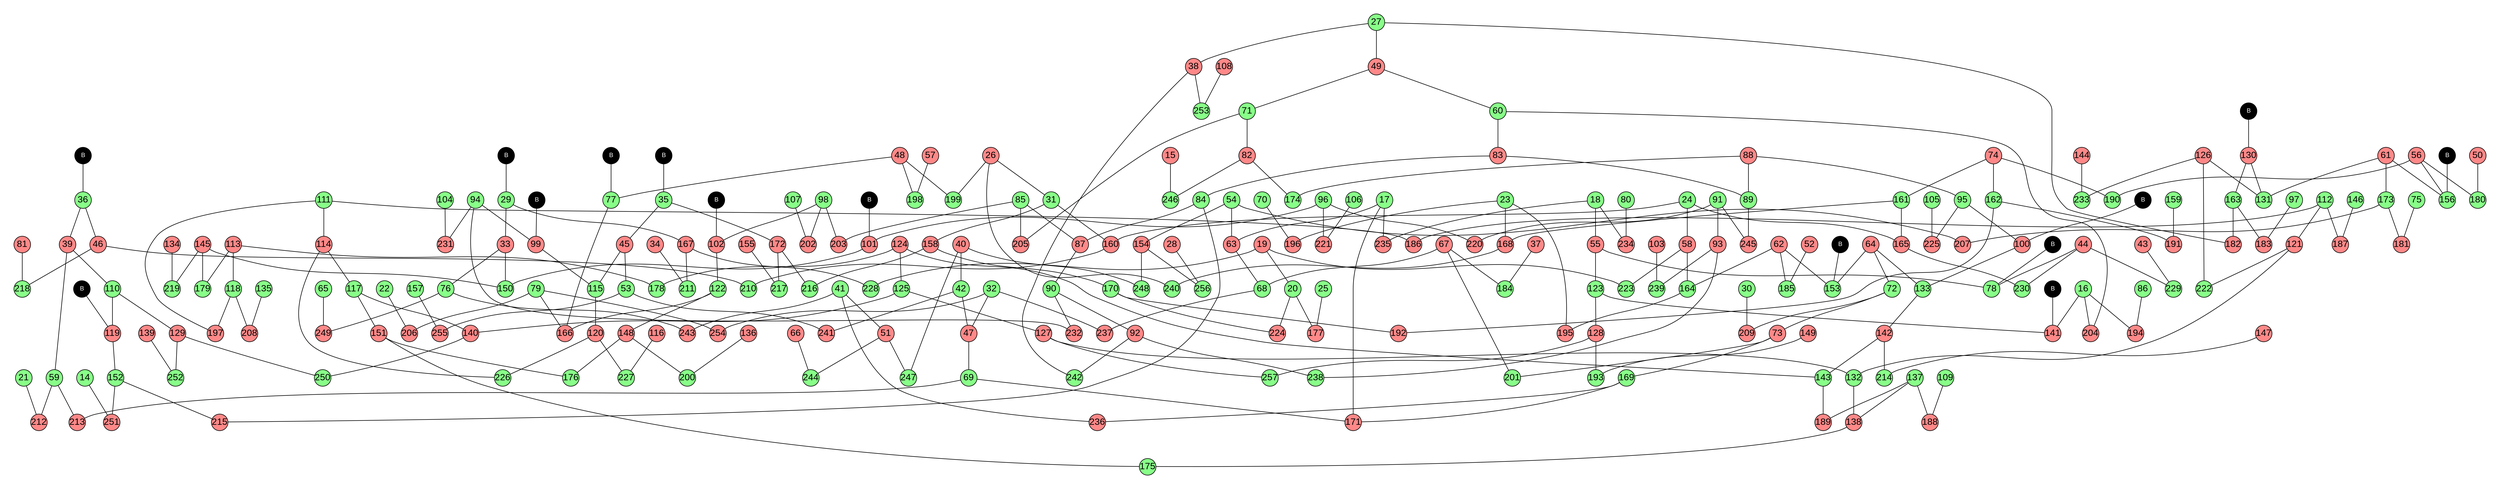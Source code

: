 graph G {
  graph [splines=true, overlap=false, pad="0.5", nodesep="0.5", ranksep="1.0"];
  node [style="filled", shape="circle", width="0.6", height="0.6", fixedsize="true", 
       fontsize="24", fontname="Arial", penwidth="1.5", labelloc="c"];
  node [fontname="Arial"];
  edge [penwidth=2.0, color="#666666"];
  0 [pos="-1500,1200!",shape="circle",fillcolor="#000000",color="#000000",style="filled,solid",width=0.6,height=0.6,fixedsize=true,fontcolor="#ffffff",labelloc="c",label=<<table border='0' cellborder='0' cellspacing='0' cellpadding='0'><tr><td align='center'><font point-size='16'>B</font></td></tr></table>>]
  151 [pos="3675,100!",shape="circle",fillcolor="#ff8888",color="#000000",style="filled,solid",width=0.6,height=0.6,fixedsize=true,fontcolor="#000000",labelloc="c"]
  25 [pos="11850,0!",shape="circle",fillcolor="#88ff88",color="#000000",style="filled,solid",width=0.6,height=0.6,fixedsize=true,fontcolor="#000000",labelloc="c"]
  176 [pos="4350,100!",shape="circle",fillcolor="#88ff88",color="#000000",style="filled,solid",width=0.6,height=0.6,fixedsize=true,fontcolor="#000000",labelloc="c"]
  50 [pos="8700,100!",shape="circle",fillcolor="#ff8888",color="#000000",style="filled,solid",width=0.6,height=0.6,fixedsize=true,fontcolor="#000000",labelloc="c"]
  201 [pos="6863,300!",shape="circle",fillcolor="#88ff88",color="#000000",style="filled,solid",width=0.6,height=0.6,fixedsize=true,fontcolor="#000000",labelloc="c"]
  75 [pos="5400,100!",shape="circle",fillcolor="#88ff88",color="#000000",style="filled,solid",width=0.6,height=0.6,fixedsize=true,fontcolor="#000000",labelloc="c"]
  226 [pos="4238,400!",shape="circle",fillcolor="#88ff88",color="#000000",style="filled,solid",width=0.6,height=0.6,fixedsize=true,fontcolor="#000000",labelloc="c"]
  100 [pos="1275,1000!",shape="circle",fillcolor="#ff8888",color="#000000",style="filled,solid",width=0.6,height=0.6,fixedsize=true,fontcolor="#000000",labelloc="c"]
  251 [pos="-1088,400!",shape="circle",fillcolor="#ff8888",color="#000000",style="filled,solid",width=0.6,height=0.6,fixedsize=true,fontcolor="#000000",labelloc="c"]
  125 [pos="3450,200!",shape="circle",fillcolor="#88ff88",color="#000000",style="filled,solid",width=0.6,height=0.6,fixedsize=true,fontcolor="#000000",labelloc="c"]
  150 [pos="4800,900!",shape="circle",fillcolor="#88ff88",color="#000000",style="filled,solid",width=0.6,height=0.6,fixedsize=true,fontcolor="#000000",labelloc="c"]
  24 [pos="10050,200!",shape="circle",fillcolor="#88ff88",color="#000000",style="filled,solid",width=0.6,height=0.6,fixedsize=true,fontcolor="#000000",labelloc="c"]
  175 [pos="3450,100!",shape="circle",fillcolor="#88ff88",color="#000000",style="filled,solid",width=0.6,height=0.6,fixedsize=true,fontcolor="#000000",labelloc="c"]
  49 [pos="-300,100!",shape="circle",fillcolor="#ff8888",color="#000000",style="filled,solid",width=0.6,height=0.6,fixedsize=true,fontcolor="#000000",labelloc="c"]
  200 [pos="5138,100!",shape="circle",fillcolor="#88ff88",color="#000000",style="filled,solid",width=0.6,height=0.6,fixedsize=true,fontcolor="#000000",labelloc="c"]
  74 [pos="9375,100!",shape="circle",fillcolor="#ff8888",color="#000000",style="filled,solid",width=0.6,height=0.6,fixedsize=true,fontcolor="#000000",labelloc="c"]
  225 [pos="1613,300!",shape="circle",fillcolor="#ff8888",color="#000000",style="filled,solid",width=0.6,height=0.6,fixedsize=true,fontcolor="#000000",labelloc="c"]
  99 [pos="1050,1100!",shape="circle",fillcolor="#ff8888",color="#000000",style="filled,solid",width=0.6,height=0.6,fixedsize=true,fontcolor="#000000",labelloc="c"]
  250 [pos="2888,400!",shape="circle",fillcolor="#88ff88",color="#000000",style="filled,solid",width=0.6,height=0.6,fixedsize=true,fontcolor="#000000",labelloc="c"]
  124 [pos="3900,200!",shape="circle",fillcolor="#ff8888",color="#000000",style="filled,solid",width=0.6,height=0.6,fixedsize=true,fontcolor="#000000",labelloc="c"]
  149 [pos="2100,200!",shape="circle",fillcolor="#ff8888",color="#000000",style="filled,solid",width=0.6,height=0.6,fixedsize=true,fontcolor="#000000",labelloc="c"]
  23 [pos="9825,300!",shape="circle",fillcolor="#88ff88",color="#000000",style="filled,solid",width=0.6,height=0.6,fixedsize=true,fontcolor="#000000",labelloc="c"]
  174 [pos="263,300!",shape="circle",fillcolor="#88ff88",color="#000000",style="filled,solid",width=0.6,height=0.6,fixedsize=true,fontcolor="#000000",labelloc="c"]
  48 [pos="11625,100!",shape="circle",fillcolor="#ff8888",color="#000000",style="filled,solid",width=0.6,height=0.6,fixedsize=true,fontcolor="#000000",labelloc="c"]
  199 [pos="10950,100!",shape="circle",fillcolor="#88ff88",color="#000000",style="filled,solid",width=0.6,height=0.6,fixedsize=true,fontcolor="#000000",labelloc="c"]
  73 [pos="7200,300!",shape="circle",fillcolor="#ff8888",color="#000000",style="filled,solid",width=0.6,height=0.6,fixedsize=true,fontcolor="#000000",labelloc="c"]
  224 [pos="10838,0!",shape="circle",fillcolor="#ff8888",color="#000000",style="filled,solid",width=0.6,height=0.6,fixedsize=true,fontcolor="#000000",labelloc="c"]
  98 [pos="1725,100!",shape="circle",fillcolor="#88ff88",color="#000000",style="filled,solid",width=0.6,height=0.6,fixedsize=true,fontcolor="#000000",labelloc="c"]
  249 [pos="8325,200!",shape="circle",fillcolor="#ff8888",color="#000000",style="filled,solid",width=0.6,height=0.6,fixedsize=true,fontcolor="#000000",labelloc="c"]
  123 [pos="2775,600!",shape="circle",fillcolor="#88ff88",color="#000000",style="filled,solid",width=0.6,height=0.6,fixedsize=true,fontcolor="#000000",labelloc="c"]
  148 [pos="5025,100!",shape="circle",fillcolor="#ff8888",color="#000000",style="filled,solid",width=0.6,height=0.6,fixedsize=true,fontcolor="#000000",labelloc="c"]
  22 [pos="8550,100!",shape="circle",fillcolor="#88ff88",color="#000000",style="filled,solid",width=0.6,height=0.6,fixedsize=true,fontcolor="#000000",labelloc="c"]
  173 [pos="5850,100!",shape="circle",fillcolor="#88ff88",color="#000000",style="filled,solid",width=0.6,height=0.6,fixedsize=true,fontcolor="#000000",labelloc="c"]
  47 [pos="6975,400!",shape="circle",fillcolor="#ff8888",color="#000000",style="filled,solid",width=0.6,height=0.6,fixedsize=true,fontcolor="#000000",labelloc="c"]
  198 [pos="11738,100!",shape="circle",fillcolor="#88ff88",color="#000000",style="filled,solid",width=0.6,height=0.6,fixedsize=true,fontcolor="#000000",labelloc="c"]
  72 [pos="7875,300!",shape="circle",fillcolor="#88ff88",color="#000000",style="filled,solid",width=0.6,height=0.6,fixedsize=true,fontcolor="#000000",labelloc="c"]
  223 [pos="10725,200!",shape="circle",fillcolor="#88ff88",color="#000000",style="filled,solid",width=0.6,height=0.6,fixedsize=true,fontcolor="#000000",labelloc="c"]
  97 [pos="-1200,100!",shape="circle",fillcolor="#88ff88",color="#000000",style="filled,solid",width=0.6,height=0.6,fixedsize=true,fontcolor="#000000",labelloc="c"]
  248 [pos="6750,0!",shape="circle",fillcolor="#88ff88",color="#000000",style="filled,solid",width=0.6,height=0.6,fixedsize=true,fontcolor="#000000",labelloc="c"]
  122 [pos="5025,800!",shape="circle",fillcolor="#88ff88",color="#000000",style="filled,solid",width=0.6,height=0.6,fixedsize=true,fontcolor="#000000",labelloc="c"]
  147 [pos="5250,300!",shape="circle",fillcolor="#ff8888",color="#000000",style="filled,solid",width=0.6,height=0.6,fixedsize=true,fontcolor="#000000",labelloc="c"]
  21 [pos="5400,400!",shape="circle",fillcolor="#88ff88",color="#000000",style="filled,solid",width=0.6,height=0.6,fixedsize=true,fontcolor="#000000",labelloc="c"]
  172 [pos="10950,400!",shape="circle",fillcolor="#ff8888",color="#000000",style="filled,solid",width=0.6,height=0.6,fixedsize=true,fontcolor="#000000",labelloc="c"]
  46 [pos="8925,400!",shape="circle",fillcolor="#ff8888",color="#000000",style="filled,solid",width=0.6,height=0.6,fixedsize=true,fontcolor="#000000",labelloc="c"]
  197 [pos="4238,0!",shape="circle",fillcolor="#ff8888",color="#000000",style="filled,solid",width=0.6,height=0.6,fixedsize=true,fontcolor="#000000",labelloc="c"]
  71 [pos="-75,100!",shape="circle",fillcolor="#88ff88",color="#000000",style="filled,solid",width=0.6,height=0.6,fixedsize=true,fontcolor="#000000",labelloc="c"]
  222 [pos="2663,100!",shape="circle",fillcolor="#88ff88",color="#000000",style="filled,solid",width=0.6,height=0.6,fixedsize=true,fontcolor="#000000",labelloc="c"]
  96 [pos="1500,200!",shape="circle",fillcolor="#88ff88",color="#000000",style="filled,solid",width=0.6,height=0.6,fixedsize=true,fontcolor="#000000",labelloc="c"]
  247 [pos="7538,0!",shape="circle",fillcolor="#88ff88",color="#000000",style="filled,solid",width=0.6,height=0.6,fixedsize=true,fontcolor="#000000",labelloc="c"]
  121 [pos="2775,100!",shape="circle",fillcolor="#ff8888",color="#000000",style="filled,solid",width=0.6,height=0.6,fixedsize=true,fontcolor="#000000",labelloc="c"]
  146 [pos="2100,0!",shape="circle",fillcolor="#88ff88",color="#000000",style="filled,solid",width=0.6,height=0.6,fixedsize=true,fontcolor="#000000",labelloc="c"]
  20 [pos="10950,0!",shape="circle",fillcolor="#88ff88",color="#000000",style="filled,solid",width=0.6,height=0.6,fixedsize=true,fontcolor="#000000",labelloc="c"]
  171 [pos="6750,200!",shape="circle",fillcolor="#ff8888",color="#000000",style="filled,solid",width=0.6,height=0.6,fixedsize=true,fontcolor="#000000",labelloc="c"]
  45 [pos="7650,1100!",shape="circle",fillcolor="#ff8888",color="#000000",style="filled,solid",width=0.6,height=0.6,fixedsize=true,fontcolor="#000000",labelloc="c"]
  196 [pos="9263,300!",shape="circle",fillcolor="#ff8888",color="#000000",style="filled,solid",width=0.6,height=0.6,fixedsize=true,fontcolor="#000000",labelloc="c"]
  70 [pos="8700,300!",shape="circle",fillcolor="#88ff88",color="#000000",style="filled,solid",width=0.6,height=0.6,fixedsize=true,fontcolor="#000000",labelloc="c"]
  221 [pos="1725,200!",shape="circle",fillcolor="#ff8888",color="#000000",style="filled,solid",width=0.6,height=0.6,fixedsize=true,fontcolor="#000000",labelloc="c"]
  95 [pos="1275,300!",shape="circle",fillcolor="#88ff88",color="#000000",style="filled,solid",width=0.6,height=0.6,fixedsize=true,fontcolor="#000000",labelloc="c"]
  246 [pos="-638,300!",shape="circle",fillcolor="#88ff88",color="#000000",style="filled,solid",width=0.6,height=0.6,fixedsize=true,fontcolor="#000000",labelloc="c"]
  120 [pos="4350,400!",shape="circle",fillcolor="#ff8888",color="#000000",style="filled,solid",width=0.6,height=0.6,fixedsize=true,fontcolor="#000000",labelloc="c"]
  145 [pos="4800,200!",shape="circle",fillcolor="#ff8888",color="#000000",style="filled,solid",width=0.6,height=0.6,fixedsize=true,fontcolor="#000000",labelloc="c"]
  19 [pos="10950,200!",shape="circle",fillcolor="#ff8888",color="#000000",style="filled,solid",width=0.6,height=0.6,fixedsize=true,fontcolor="#000000",labelloc="c"]
  170 [pos="10725,0!",shape="circle",fillcolor="#88ff88",color="#000000",style="filled,solid",width=0.6,height=0.6,fixedsize=true,fontcolor="#000000",labelloc="c"]
  44 [pos="9375,200!",shape="circle",fillcolor="#ff8888",color="#000000",style="filled,solid",width=0.6,height=0.6,fixedsize=true,fontcolor="#000000",labelloc="c"]
  195 [pos="10163,300!",shape="circle",fillcolor="#ff8888",color="#000000",style="filled,solid",width=0.6,height=0.6,fixedsize=true,fontcolor="#000000",labelloc="c"]
  69 [pos="6750,400!",shape="circle",fillcolor="#88ff88",color="#000000",style="filled,solid",width=0.6,height=0.6,fixedsize=true,fontcolor="#000000",labelloc="c"]
  220 [pos="1275,200!",shape="circle",fillcolor="#ff8888",color="#000000",style="filled,solid",width=0.6,height=0.6,fixedsize=true,fontcolor="#000000",labelloc="c"]
  94 [pos="1050,400!",shape="circle",fillcolor="#88ff88",color="#000000",style="filled,solid",width=0.6,height=0.6,fixedsize=true,fontcolor="#000000",labelloc="c"]
  245 [pos="825,200!",shape="circle",fillcolor="#ff8888",color="#000000",style="filled,solid",width=0.6,height=0.6,fixedsize=true,fontcolor="#000000",labelloc="c"]
  119 [pos="-975,1200!",shape="circle",fillcolor="#ff8888",color="#000000",style="filled,solid",width=0.6,height=0.6,fixedsize=true,fontcolor="#000000",labelloc="c"]
  144 [pos="2100,100!",shape="circle",fillcolor="#ff8888",color="#000000",style="filled,solid",width=0.6,height=0.6,fixedsize=true,fontcolor="#000000",labelloc="c"]
  18 [pos="6075,200!",shape="circle",fillcolor="#88ff88",color="#000000",style="filled,solid",width=0.6,height=0.6,fixedsize=true,fontcolor="#000000",labelloc="c"]
  169 [pos="7200,200!",shape="circle",fillcolor="#88ff88",color="#000000",style="filled,solid",width=0.6,height=0.6,fixedsize=true,fontcolor="#000000",labelloc="c"]
  43 [pos="8700,200!",shape="circle",fillcolor="#ff8888",color="#000000",style="filled,solid",width=0.6,height=0.6,fixedsize=true,fontcolor="#000000",labelloc="c"]
  194 [pos="-863,200!",shape="circle",fillcolor="#ff8888",color="#000000",style="filled,solid",width=0.6,height=0.6,fixedsize=true,fontcolor="#000000",labelloc="c"]
  68 [pos="6525,100!",shape="circle",fillcolor="#88ff88",color="#000000",style="filled,solid",width=0.6,height=0.6,fixedsize=true,fontcolor="#000000",labelloc="c"]
  219 [pos="5025,200!",shape="circle",fillcolor="#88ff88",color="#000000",style="filled,solid",width=0.6,height=0.6,fixedsize=true,fontcolor="#000000",labelloc="c"]
  93 [pos="1050,0!",shape="circle",fillcolor="#ff8888",color="#000000",style="filled,solid",width=0.6,height=0.6,fixedsize=true,fontcolor="#000000",labelloc="c"]
  244 [pos="8100,0!",shape="circle",fillcolor="#88ff88",color="#000000",style="filled,solid",width=0.6,height=0.6,fixedsize=true,fontcolor="#000000",labelloc="c"]
  118 [pos="4350,0!",shape="circle",fillcolor="#88ff88",color="#000000",style="filled,solid",width=0.6,height=0.6,fixedsize=true,fontcolor="#000000",labelloc="c"]
  143 [pos="3900,300!",shape="circle",fillcolor="#88ff88",color="#000000",style="filled,solid",width=0.6,height=0.6,fixedsize=true,fontcolor="#000000",labelloc="c"]
  17 [pos="6300,200!",shape="circle",fillcolor="#88ff88",color="#000000",style="filled,solid",width=0.6,height=0.6,fixedsize=true,fontcolor="#000000",labelloc="c"]
  168 [pos="9825,100!",shape="circle",fillcolor="#ff8888",color="#000000",style="filled,solid",width=0.6,height=0.6,fixedsize=true,fontcolor="#000000",labelloc="c"]
  42 [pos="7425,400!",shape="circle",fillcolor="#88ff88",color="#000000",style="filled,solid",width=0.6,height=0.6,fixedsize=true,fontcolor="#000000",labelloc="c"]
  193 [pos="2438,200!",shape="circle",fillcolor="#88ff88",color="#000000",style="filled,solid",width=0.6,height=0.6,fixedsize=true,fontcolor="#000000",labelloc="c"]
  67 [pos="6525,300!",shape="circle",fillcolor="#ff8888",color="#000000",style="filled,solid",width=0.6,height=0.6,fixedsize=true,fontcolor="#000000",labelloc="c"]
  218 [pos="8813,400!",shape="circle",fillcolor="#88ff88",color="#000000",style="filled,solid",width=0.6,height=0.6,fixedsize=true,fontcolor="#000000",labelloc="c"]
  92 [pos="825,0!",shape="circle",fillcolor="#ff8888",color="#000000",style="filled,solid",width=0.6,height=0.6,fixedsize=true,fontcolor="#000000",labelloc="c"]
  243 [pos="7875,200!",shape="circle",fillcolor="#ff8888",color="#000000",style="filled,solid",width=0.6,height=0.6,fixedsize=true,fontcolor="#000000",labelloc="c"]
  117 [pos="3675,400!",shape="circle",fillcolor="#88ff88",color="#000000",style="filled,solid",width=0.6,height=0.6,fixedsize=true,fontcolor="#000000",labelloc="c"]
  142 [pos="4575,300!",shape="circle",fillcolor="#ff8888",color="#000000",style="filled,solid",width=0.6,height=0.6,fixedsize=true,fontcolor="#000000",labelloc="c"]
  16 [pos="-525,200!",shape="circle",fillcolor="#88ff88",color="#000000",style="filled,solid",width=0.6,height=0.6,fixedsize=true,fontcolor="#000000",labelloc="c"]
  167 [pos="11400,200!",shape="circle",fillcolor="#ff8888",color="#000000",style="filled,solid",width=0.6,height=0.6,fixedsize=true,fontcolor="#000000",labelloc="c"]
  41 [pos="7650,200!",shape="circle",fillcolor="#88ff88",color="#000000",style="filled,solid",width=0.6,height=0.6,fixedsize=true,fontcolor="#000000",labelloc="c"]
  192 [pos="10050,0!",shape="circle",fillcolor="#ff8888",color="#000000",style="filled,solid",width=0.6,height=0.6,fixedsize=true,fontcolor="#000000",labelloc="c"]
  66 [pos="8550,0!",shape="circle",fillcolor="#ff8888",color="#000000",style="filled,solid",width=0.6,height=0.6,fixedsize=true,fontcolor="#000000",labelloc="c"]
  217 [pos="11400,400!",shape="circle",fillcolor="#88ff88",color="#000000",style="filled,solid",width=0.6,height=0.6,fixedsize=true,fontcolor="#000000",labelloc="c"]
  91 [pos="1050,200!",shape="circle",fillcolor="#88ff88",color="#000000",style="filled,solid",width=0.6,height=0.6,fixedsize=true,fontcolor="#000000",labelloc="c"]
  242 [pos="150,0!",shape="circle",fillcolor="#88ff88",color="#000000",style="filled,solid",width=0.6,height=0.6,fixedsize=true,fontcolor="#000000",labelloc="c"]
  116 [pos="5250,400!",shape="circle",fillcolor="#ff8888",color="#000000",style="filled,solid",width=0.6,height=0.6,fixedsize=true,fontcolor="#000000",labelloc="c"]
  141 [pos="-525,600!",shape="circle",fillcolor="#ff8888",color="#000000",style="filled,solid",width=0.6,height=0.6,fixedsize=true,fontcolor="#000000",labelloc="c"]
  15 [pos="-1200,300!",shape="circle",fillcolor="#ff8888",color="#000000",style="filled,solid",width=0.6,height=0.6,fixedsize=true,fontcolor="#000000",labelloc="c"]
  166 [pos="8325,800!",shape="circle",fillcolor="#ff8888",color="#000000",style="filled,solid",width=0.6,height=0.6,fixedsize=true,fontcolor="#000000",labelloc="c"]
  40 [pos="7425,0!",shape="circle",fillcolor="#ff8888",color="#000000",style="filled,solid",width=0.6,height=0.6,fixedsize=true,fontcolor="#000000",labelloc="c"]
  191 [pos="9038,0!",shape="circle",fillcolor="#ff8888",color="#000000",style="filled,solid",width=0.6,height=0.6,fixedsize=true,fontcolor="#000000",labelloc="c"]
  65 [pos="8550,200!",shape="circle",fillcolor="#88ff88",color="#000000",style="filled,solid",width=0.6,height=0.6,fixedsize=true,fontcolor="#000000",labelloc="c"]
  216 [pos="10838,400!",shape="circle",fillcolor="#88ff88",color="#000000",style="filled,solid",width=0.6,height=0.6,fixedsize=true,fontcolor="#000000",labelloc="c"]
  90 [pos="825,400!",shape="circle",fillcolor="#88ff88",color="#000000",style="filled,solid",width=0.6,height=0.6,fixedsize=true,fontcolor="#000000",labelloc="c"]
  241 [pos="7538,400!",shape="circle",fillcolor="#ff8888",color="#000000",style="filled,solid",width=0.6,height=0.6,fixedsize=true,fontcolor="#000000",labelloc="c"]
  115 [pos="4350,1100!",shape="circle",fillcolor="#88ff88",color="#000000",style="filled,solid",width=0.6,height=0.6,fixedsize=true,fontcolor="#000000",labelloc="c"]
  140 [pos="3450,400!",shape="circle",fillcolor="#ff8888",color="#000000",style="filled,solid",width=0.6,height=0.6,fixedsize=true,fontcolor="#000000",labelloc="c"]
  14 [pos="-1200,400!",shape="circle",fillcolor="#88ff88",color="#000000",style="filled,solid",width=0.6,height=0.6,fixedsize=true,fontcolor="#000000",labelloc="c"]
  165 [pos="9600,200!",shape="circle",fillcolor="#ff8888",color="#000000",style="filled,solid",width=0.6,height=0.6,fixedsize=true,fontcolor="#000000",labelloc="c"]
  39 [pos="5625,1200!",shape="circle",fillcolor="#ff8888",color="#000000",style="filled,solid",width=0.6,height=0.6,fixedsize=true,fontcolor="#000000",labelloc="c"]
  190 [pos="9263,100!",shape="circle",fillcolor="#88ff88",color="#000000",style="filled,solid",width=0.6,height=0.6,fixedsize=true,fontcolor="#000000",labelloc="c"]
  64 [pos="7875,1000!",shape="circle",fillcolor="#ff8888",color="#000000",style="filled,solid",width=0.6,height=0.6,fixedsize=true,fontcolor="#000000",labelloc="c"]
  215 [pos="-413,400!",shape="circle",fillcolor="#ff8888",color="#000000",style="filled,solid",width=0.6,height=0.6,fixedsize=true,fontcolor="#000000",labelloc="c"]
  89 [pos="600,200!",shape="circle",fillcolor="#88ff88",color="#000000",style="filled,solid",width=0.6,height=0.6,fixedsize=true,fontcolor="#000000",labelloc="c"]
  240 [pos="10050,100!",shape="circle",fillcolor="#88ff88",color="#000000",style="filled,solid",width=0.6,height=0.6,fixedsize=true,fontcolor="#000000",labelloc="c"]
  114 [pos="4125,400!",shape="circle",fillcolor="#ff8888",color="#000000",style="filled,solid",width=0.6,height=0.6,fixedsize=true,fontcolor="#000000",labelloc="c"]
  139 [pos="2100,400!",shape="circle",fillcolor="#ff8888",color="#000000",style="filled,solid",width=0.6,height=0.6,fixedsize=true,fontcolor="#000000",labelloc="c"]
  13 [pos="12000,1100!",shape="circle",fillcolor="#000000",color="#000000",style="filled,solid",width=0.6,height=0.6,fixedsize=true,fontcolor="#ffffff",labelloc="c",label=<<table border='0' cellborder='0' cellspacing='0' cellpadding='0'><tr><td align='center'><font point-size='16'>B</font></td></tr></table>>]
  164 [pos="10500,300!",shape="circle",fillcolor="#88ff88",color="#000000",style="filled,solid",width=0.6,height=0.6,fixedsize=true,fontcolor="#000000",labelloc="c"]
  38 [pos="-525,0!",shape="circle",fillcolor="#ff8888",color="#000000",style="filled,solid",width=0.6,height=0.6,fixedsize=true,fontcolor="#000000",labelloc="c"]
  189 [pos="3563,300!",shape="circle",fillcolor="#ff8888",color="#000000",style="filled,solid",width=0.6,height=0.6,fixedsize=true,fontcolor="#000000",labelloc="c"]
  63 [pos="6300,100!",shape="circle",fillcolor="#ff8888",color="#000000",style="filled,solid",width=0.6,height=0.6,fixedsize=true,fontcolor="#000000",labelloc="c"]
  214 [pos="4913,300!",shape="circle",fillcolor="#88ff88",color="#000000",style="filled,solid",width=0.6,height=0.6,fixedsize=true,fontcolor="#000000",labelloc="c"]
  88 [pos="600,300!",shape="circle",fillcolor="#ff8888",color="#000000",style="filled,solid",width=0.6,height=0.6,fixedsize=true,fontcolor="#000000",labelloc="c"]
  239 [pos="1500,0!",shape="circle",fillcolor="#88ff88",color="#000000",style="filled,solid",width=0.6,height=0.6,fixedsize=true,fontcolor="#000000",labelloc="c"]
  113 [pos="4350,200!",shape="circle",fillcolor="#ff8888",color="#000000",style="filled,solid",width=0.6,height=0.6,fixedsize=true,fontcolor="#000000",labelloc="c"]
  138 [pos="3225,100!",shape="circle",fillcolor="#ff8888",color="#000000",style="filled,solid",width=0.6,height=0.6,fixedsize=true,fontcolor="#000000",labelloc="c"]
  12 [pos="12000,1200!",shape="circle",fillcolor="#000000",color="#000000",style="filled,solid",width=0.6,height=0.6,fixedsize=true,fontcolor="#ffffff",labelloc="c",label=<<table border='0' cellborder='0' cellspacing='0' cellpadding='0'><tr><td align='center'><font point-size='16'>B</font></td></tr></table>>]
  163 [pos="-750,100!",shape="circle",fillcolor="#88ff88",color="#000000",style="filled,solid",width=0.6,height=0.6,fixedsize=true,fontcolor="#000000",labelloc="c"]
  37 [pos="5400,300!",shape="circle",fillcolor="#ff8888",color="#000000",style="filled,solid",width=0.6,height=0.6,fixedsize=true,fontcolor="#000000",labelloc="c"]
  188 [pos="2663,300!",shape="circle",fillcolor="#ff8888",color="#000000",style="filled,solid",width=0.6,height=0.6,fixedsize=true,fontcolor="#000000",labelloc="c"]
  62 [pos="11175,300!",shape="circle",fillcolor="#ff8888",color="#000000",style="filled,solid",width=0.6,height=0.6,fixedsize=true,fontcolor="#000000",labelloc="c"]
  213 [pos="6188,400!",shape="circle",fillcolor="#ff8888",color="#000000",style="filled,solid",width=0.6,height=0.6,fixedsize=true,fontcolor="#000000",labelloc="c"]
  87 [pos="375,400!",shape="circle",fillcolor="#ff8888",color="#000000",style="filled,solid",width=0.6,height=0.6,fixedsize=true,fontcolor="#000000",labelloc="c"]
  238 [pos="938,0!",shape="circle",fillcolor="#88ff88",color="#000000",style="filled,solid",width=0.6,height=0.6,fixedsize=true,fontcolor="#000000",labelloc="c"]
  112 [pos="2775,0!",shape="circle",fillcolor="#88ff88",color="#000000",style="filled,solid",width=0.6,height=0.6,fixedsize=true,fontcolor="#000000",labelloc="c"]
  137 [pos="3225,300!",shape="circle",fillcolor="#88ff88",color="#000000",style="filled,solid",width=0.6,height=0.6,fixedsize=true,fontcolor="#000000",labelloc="c"]
  11 [pos="12000,1000!",shape="circle",fillcolor="#000000",color="#000000",style="filled,solid",width=0.6,height=0.6,fixedsize=true,fontcolor="#ffffff",labelloc="c",label=<<table border='0' cellborder='0' cellspacing='0' cellpadding='0'><tr><td align='center'><font point-size='16'>B</font></td></tr></table>>]
  162 [pos="9375,0!",shape="circle",fillcolor="#88ff88",color="#000000",style="filled,solid",width=0.6,height=0.6,fixedsize=true,fontcolor="#000000",labelloc="c"]
  36 [pos="8925,1200!",shape="circle",fillcolor="#88ff88",color="#000000",style="filled,solid",width=0.6,height=0.6,fixedsize=true,fontcolor="#000000",labelloc="c"]
  187 [pos="2438,0!",shape="circle",fillcolor="#ff8888",color="#000000",style="filled,solid",width=0.6,height=0.6,fixedsize=true,fontcolor="#000000",labelloc="c"]
  61 [pos="5850,700!",shape="circle",fillcolor="#ff8888",color="#000000",style="filled,solid",width=0.6,height=0.6,fixedsize=true,fontcolor="#000000",labelloc="c"]
  212 [pos="5513,400!",shape="circle",fillcolor="#ff8888",color="#000000",style="filled,solid",width=0.6,height=0.6,fixedsize=true,fontcolor="#000000",labelloc="c"]
  86 [pos="-1200,200!",shape="circle",fillcolor="#88ff88",color="#000000",style="filled,solid",width=0.6,height=0.6,fixedsize=true,fontcolor="#000000",labelloc="c"]
  237 [pos="6750,100!",shape="circle",fillcolor="#ff8888",color="#000000",style="filled,solid",width=0.6,height=0.6,fixedsize=true,fontcolor="#000000",labelloc="c"]
  111 [pos="4125,0!",shape="circle",fillcolor="#88ff88",color="#000000",style="filled,solid",width=0.6,height=0.6,fixedsize=true,fontcolor="#000000",labelloc="c"]
  136 [pos="5250,100!",shape="circle",fillcolor="#ff8888",color="#000000",style="filled,solid",width=0.6,height=0.6,fixedsize=true,fontcolor="#000000",labelloc="c"]
  10 [pos="-1500,600!",shape="circle",fillcolor="#000000",color="#000000",style="filled,solid",width=0.6,height=0.6,fixedsize=true,fontcolor="#ffffff",labelloc="c",label=<<table border='0' cellborder='0' cellspacing='0' cellpadding='0'><tr><td align='center'><font point-size='16'>B</font></td></tr></table>>]
  161 [pos="9600,100!",shape="circle",fillcolor="#88ff88",color="#000000",style="filled,solid",width=0.6,height=0.6,fixedsize=true,fontcolor="#000000",labelloc="c"]
  35 [pos="10950,1100!",shape="circle",fillcolor="#88ff88",color="#000000",style="filled,solid",width=0.6,height=0.6,fixedsize=true,fontcolor="#000000",labelloc="c"]
  186 [pos="3450,0!",shape="circle",fillcolor="#ff8888",color="#000000",style="filled,solid",width=0.6,height=0.6,fixedsize=true,fontcolor="#000000",labelloc="c"]
  60 [pos="-300,200!",shape="circle",fillcolor="#88ff88",color="#000000",style="filled,solid",width=0.6,height=0.6,fixedsize=true,fontcolor="#000000",labelloc="c"]
  211 [pos="11625,200!",shape="circle",fillcolor="#88ff88",color="#000000",style="filled,solid",width=0.6,height=0.6,fixedsize=true,fontcolor="#000000",labelloc="c"]
  85 [pos="375,100!",shape="circle",fillcolor="#88ff88",color="#000000",style="filled,solid",width=0.6,height=0.6,fixedsize=true,fontcolor="#000000",labelloc="c"]
  236 [pos="7425,200!",shape="circle",fillcolor="#ff8888",color="#000000",style="filled,solid",width=0.6,height=0.6,fixedsize=true,fontcolor="#000000",labelloc="c"]
  110 [pos="2325,1200!",shape="circle",fillcolor="#88ff88",color="#000000",style="filled,solid",width=0.6,height=0.6,fixedsize=true,fontcolor="#000000",labelloc="c"]
  135 [pos="5250,0!",shape="circle",fillcolor="#88ff88",color="#000000",style="filled,solid",width=0.6,height=0.6,fixedsize=true,fontcolor="#000000",labelloc="c"]
  9 [pos="-1500,700!",shape="circle",fillcolor="#000000",color="#000000",style="filled,solid",width=0.6,height=0.6,fixedsize=true,fontcolor="#ffffff",labelloc="c",label=<<table border='0' cellborder='0' cellspacing='0' cellpadding='0'><tr><td align='center'><font point-size='16'>B</font></td></tr></table>>]
  160 [pos="10050,400!",shape="circle",fillcolor="#ff8888",color="#000000",style="filled,solid",width=0.6,height=0.6,fixedsize=true,fontcolor="#000000",labelloc="c"]
  34 [pos="11850,200!",shape="circle",fillcolor="#ff8888",color="#000000",style="filled,solid",width=0.6,height=0.6,fixedsize=true,fontcolor="#000000",labelloc="c"]
  185 [pos="11513,300!",shape="circle",fillcolor="#88ff88",color="#000000",style="filled,solid",width=0.6,height=0.6,fixedsize=true,fontcolor="#000000",labelloc="c"]
  59 [pos="5625,400!",shape="circle",fillcolor="#88ff88",color="#000000",style="filled,solid",width=0.6,height=0.6,fixedsize=true,fontcolor="#000000",labelloc="c"]
  210 [pos="9488,400!",shape="circle",fillcolor="#88ff88",color="#000000",style="filled,solid",width=0.6,height=0.6,fixedsize=true,fontcolor="#000000",labelloc="c"]
  84 [pos="150,400!",shape="circle",fillcolor="#88ff88",color="#000000",style="filled,solid",width=0.6,height=0.6,fixedsize=true,fontcolor="#000000",labelloc="c"]
  235 [pos="6188,200!",shape="circle",fillcolor="#ff8888",color="#000000",style="filled,solid",width=0.6,height=0.6,fixedsize=true,fontcolor="#000000",labelloc="c"]
  109 [pos="2100,300!",shape="circle",fillcolor="#88ff88",color="#000000",style="filled,solid",width=0.6,height=0.6,fixedsize=true,fontcolor="#000000",labelloc="c"]
  134 [pos="5250,200!",shape="circle",fillcolor="#ff8888",color="#000000",style="filled,solid",width=0.6,height=0.6,fixedsize=true,fontcolor="#000000",labelloc="c"]
  8 [pos="-1500,800!",shape="circle",fillcolor="#000000",color="#000000",style="filled,solid",width=0.6,height=0.6,fixedsize=true,fontcolor="#ffffff",labelloc="c",label=<<table border='0' cellborder='0' cellspacing='0' cellpadding='0'><tr><td align='center'><font point-size='16'>B</font></td></tr></table>>]
  159 [pos="8700,0!",shape="circle",fillcolor="#88ff88",color="#000000",style="filled,solid",width=0.6,height=0.6,fixedsize=true,fontcolor="#000000",labelloc="c"]
  33 [pos="8100,900!",shape="circle",fillcolor="#ff8888",color="#000000",style="filled,solid",width=0.6,height=0.6,fixedsize=true,fontcolor="#000000",labelloc="c"]
  184 [pos="5963,300!",shape="circle",fillcolor="#88ff88",color="#000000",style="filled,solid",width=0.6,height=0.6,fixedsize=true,fontcolor="#000000",labelloc="c"]
  58 [pos="10500,200!",shape="circle",fillcolor="#ff8888",color="#000000",style="filled,solid",width=0.6,height=0.6,fixedsize=true,fontcolor="#000000",labelloc="c"]
  209 [pos="8213,300!",shape="circle",fillcolor="#ff8888",color="#000000",style="filled,solid",width=0.6,height=0.6,fixedsize=true,fontcolor="#000000",labelloc="c"]
  83 [pos="150,200!",shape="circle",fillcolor="#ff8888",color="#000000",style="filled,solid",width=0.6,height=0.6,fixedsize=true,fontcolor="#000000",labelloc="c"]
  234 [pos="5738,200!",shape="circle",fillcolor="#ff8888",color="#000000",style="filled,solid",width=0.6,height=0.6,fixedsize=true,fontcolor="#000000",labelloc="c"]
  108 [pos="-1200,0!",shape="circle",fillcolor="#ff8888",color="#000000",style="filled,solid",width=0.6,height=0.6,fixedsize=true,fontcolor="#000000",labelloc="c"]
  133 [pos="4575,1000!",shape="circle",fillcolor="#88ff88",color="#000000",style="filled,solid",width=0.6,height=0.6,fixedsize=true,fontcolor="#000000",labelloc="c"]
  7 [pos="-1500,900!",shape="circle",fillcolor="#000000",color="#000000",style="filled,solid",width=0.6,height=0.6,fixedsize=true,fontcolor="#ffffff",labelloc="c",label=<<table border='0' cellborder='0' cellspacing='0' cellpadding='0'><tr><td align='center'><font point-size='16'>B</font></td></tr></table>>]
  158 [pos="10725,400!",shape="circle",fillcolor="#ff8888",color="#000000",style="filled,solid",width=0.6,height=0.6,fixedsize=true,fontcolor="#000000",labelloc="c"]
  32 [pos="6975,100!",shape="circle",fillcolor="#88ff88",color="#000000",style="filled,solid",width=0.6,height=0.6,fixedsize=true,fontcolor="#000000",labelloc="c"]
  183 [pos="-975,100!",shape="circle",fillcolor="#ff8888",color="#000000",style="filled,solid",width=0.6,height=0.6,fixedsize=true,fontcolor="#000000",labelloc="c"]
  57 [pos="11850,100!",shape="circle",fillcolor="#ff8888",color="#000000",style="filled,solid",width=0.6,height=0.6,fixedsize=true,fontcolor="#000000",labelloc="c"]
  208 [pos="4800,0!",shape="circle",fillcolor="#ff8888",color="#000000",style="filled,solid",width=0.6,height=0.6,fixedsize=true,fontcolor="#000000",labelloc="c"]
  82 [pos="-75,300!",shape="circle",fillcolor="#ff8888",color="#000000",style="filled,solid",width=0.6,height=0.6,fixedsize=true,fontcolor="#000000",labelloc="c"]
  233 [pos="2325,100!",shape="circle",fillcolor="#88ff88",color="#000000",style="filled,solid",width=0.6,height=0.6,fixedsize=true,fontcolor="#000000",labelloc="c"]
  107 [pos="1950,100!",shape="circle",fillcolor="#88ff88",color="#000000",style="filled,solid",width=0.6,height=0.6,fixedsize=true,fontcolor="#000000",labelloc="c"]
  132 [pos="3000,100!",shape="circle",fillcolor="#88ff88",color="#000000",style="filled,solid",width=0.6,height=0.6,fixedsize=true,fontcolor="#000000",labelloc="c"]
  6 [pos="-1500,1000!",shape="circle",fillcolor="#000000",color="#000000",style="filled,solid",width=0.6,height=0.6,fixedsize=true,fontcolor="#ffffff",labelloc="c",label=<<table border='0' cellborder='0' cellspacing='0' cellpadding='0'><tr><td align='center'><font point-size='16'>B</font></td></tr></table>>]
  157 [pos="8550,400!",shape="circle",fillcolor="#88ff88",color="#000000",style="filled,solid",width=0.6,height=0.6,fixedsize=true,fontcolor="#000000",labelloc="c"]
  31 [pos="10275,400!",shape="circle",fillcolor="#88ff88",color="#000000",style="filled,solid",width=0.6,height=0.6,fixedsize=true,fontcolor="#000000",labelloc="c"]
  182 [pos="-638,100!",shape="circle",fillcolor="#ff8888",color="#000000",style="filled,solid",width=0.6,height=0.6,fixedsize=true,fontcolor="#000000",labelloc="c"]
  56 [pos="9150,100!",shape="circle",fillcolor="#ff8888",color="#000000",style="filled,solid",width=0.6,height=0.6,fixedsize=true,fontcolor="#000000",labelloc="c"]
  207 [pos="5963,100!",shape="circle",fillcolor="#ff8888",color="#000000",style="filled,solid",width=0.6,height=0.6,fixedsize=true,fontcolor="#000000",labelloc="c"]
  81 [pos="8700,400!",shape="circle",fillcolor="#ff8888",color="#000000",style="filled,solid",width=0.6,height=0.6,fixedsize=true,fontcolor="#000000",labelloc="c"]
  232 [pos="938,400!",shape="circle",fillcolor="#ff8888",color="#000000",style="filled,solid",width=0.6,height=0.6,fixedsize=true,fontcolor="#000000",labelloc="c"]
  106 [pos="1950,200!",shape="circle",fillcolor="#88ff88",color="#000000",style="filled,solid",width=0.6,height=0.6,fixedsize=true,fontcolor="#000000",labelloc="c"]
  257 [pos="2888,200!",shape="circle",fillcolor="#88ff88",color="#000000",style="filled,solid",width=0.6,height=0.6,fixedsize=true,fontcolor="#000000",labelloc="c"]
  131 [pos="2550,700!",shape="circle",fillcolor="#88ff88",color="#000000",style="filled,solid",width=0.6,height=0.6,fixedsize=true,fontcolor="#000000",labelloc="c"]
  5 [pos="12000,900!",shape="circle",fillcolor="#000000",color="#000000",style="filled,solid",width=0.6,height=0.6,fixedsize=true,fontcolor="#ffffff",labelloc="c",label=<<table border='0' cellborder='0' cellspacing='0' cellpadding='0'><tr><td align='center'><font point-size='16'>B</font></td></tr></table>>]
  156 [pos="9150,700!",shape="circle",fillcolor="#88ff88",color="#000000",style="filled,solid",width=0.6,height=0.6,fixedsize=true,fontcolor="#000000",labelloc="c"]
  30 [pos="8550,300!",shape="circle",fillcolor="#88ff88",color="#000000",style="filled,solid",width=0.6,height=0.6,fixedsize=true,fontcolor="#000000",labelloc="c"]
  181 [pos="5625,100!",shape="circle",fillcolor="#ff8888",color="#000000",style="filled,solid",width=0.6,height=0.6,fixedsize=true,fontcolor="#000000",labelloc="c"]
  55 [pos="6075,600!",shape="circle",fillcolor="#ff8888",color="#000000",style="filled,solid",width=0.6,height=0.6,fixedsize=true,fontcolor="#000000",labelloc="c"]
  206 [pos="8438,100!",shape="circle",fillcolor="#ff8888",color="#000000",style="filled,solid",width=0.6,height=0.6,fixedsize=true,fontcolor="#000000",labelloc="c"]
  80 [pos="5400,200!",shape="circle",fillcolor="#88ff88",color="#000000",style="filled,solid",width=0.6,height=0.6,fixedsize=true,fontcolor="#000000",labelloc="c"]
  231 [pos="1500,400!",shape="circle",fillcolor="#ff8888",color="#000000",style="filled,solid",width=0.6,height=0.6,fixedsize=true,fontcolor="#000000",labelloc="c"]
  105 [pos="1950,300!",shape="circle",fillcolor="#88ff88",color="#000000",style="filled,solid",width=0.6,height=0.6,fixedsize=true,fontcolor="#000000",labelloc="c"]
  256 [pos="5738,0!",shape="circle",fillcolor="#88ff88",color="#000000",style="filled,solid",width=0.6,height=0.6,fixedsize=true,fontcolor="#000000",labelloc="c"]
  130 [pos="-750,700!",shape="circle",fillcolor="#ff8888",color="#000000",style="filled,solid",width=0.6,height=0.6,fixedsize=true,fontcolor="#000000",labelloc="c"]
  4 [pos="12000,600!",shape="circle",fillcolor="#000000",color="#000000",style="filled,solid",width=0.6,height=0.6,fixedsize=true,fontcolor="#ffffff",labelloc="c",label=<<table border='0' cellborder='0' cellspacing='0' cellpadding='0'><tr><td align='center'><font point-size='16'>B</font></td></tr></table>>]
  155 [pos="11850,400!",shape="circle",fillcolor="#ff8888",color="#000000",style="filled,solid",width=0.6,height=0.6,fixedsize=true,fontcolor="#000000",labelloc="c"]
  29 [pos="11400,900!",shape="circle",fillcolor="#88ff88",color="#000000",style="filled,solid",width=0.6,height=0.6,fixedsize=true,fontcolor="#000000",labelloc="c"]
  180 [pos="8925,100!",shape="circle",fillcolor="#88ff88",color="#000000",style="filled,solid",width=0.6,height=0.6,fixedsize=true,fontcolor="#000000",labelloc="c"]
  54 [pos="6075,100!",shape="circle",fillcolor="#88ff88",color="#000000",style="filled,solid",width=0.6,height=0.6,fixedsize=true,fontcolor="#000000",labelloc="c"]
  205 [pos="150,100!",shape="circle",fillcolor="#ff8888",color="#000000",style="filled,solid",width=0.6,height=0.6,fixedsize=true,fontcolor="#000000",labelloc="c"]
  79 [pos="8325,100!",shape="circle",fillcolor="#88ff88",color="#000000",style="filled,solid",width=0.6,height=0.6,fixedsize=true,fontcolor="#000000",labelloc="c"]
  230 [pos="9488,200!",shape="circle",fillcolor="#88ff88",color="#000000",style="filled,solid",width=0.6,height=0.6,fixedsize=true,fontcolor="#000000",labelloc="c"]
  104 [pos="1950,400!",shape="circle",fillcolor="#88ff88",color="#000000",style="filled,solid",width=0.6,height=0.6,fixedsize=true,fontcolor="#000000",labelloc="c"]
  255 [pos="8100,400!",shape="circle",fillcolor="#ff8888",color="#000000",style="filled,solid",width=0.6,height=0.6,fixedsize=true,fontcolor="#000000",labelloc="c"]
  129 [pos="2325,400!",shape="circle",fillcolor="#ff8888",color="#000000",style="filled,solid",width=0.6,height=0.6,fixedsize=true,fontcolor="#000000",labelloc="c"]
  3 [pos="12000,700!",shape="circle",fillcolor="#000000",color="#000000",style="filled,solid",width=0.6,height=0.6,fixedsize=true,fontcolor="#ffffff",labelloc="c",label=<<table border='0' cellborder='0' cellspacing='0' cellpadding='0'><tr><td align='center'><font point-size='16'>B</font></td></tr></table>>]
  154 [pos="6075,0!",shape="circle",fillcolor="#ff8888",color="#000000",style="filled,solid",width=0.6,height=0.6,fixedsize=true,fontcolor="#000000",labelloc="c"]
  28 [pos="5400,0!",shape="circle",fillcolor="#ff8888",color="#000000",style="filled,solid",width=0.6,height=0.6,fixedsize=true,fontcolor="#000000",labelloc="c"]
  179 [pos="4575,200!",shape="circle",fillcolor="#88ff88",color="#000000",style="filled,solid",width=0.6,height=0.6,fixedsize=true,fontcolor="#000000",labelloc="c"]
  53 [pos="7650,400!",shape="circle",fillcolor="#88ff88",color="#000000",style="filled,solid",width=0.6,height=0.6,fixedsize=true,fontcolor="#000000",labelloc="c"]
  204 [pos="-413,200!",shape="circle",fillcolor="#ff8888",color="#000000",style="filled,solid",width=0.6,height=0.6,fixedsize=true,fontcolor="#000000",labelloc="c"]
  78 [pos="9375,600!",shape="circle",fillcolor="#88ff88",color="#000000",style="filled,solid",width=0.6,height=0.6,fixedsize=true,fontcolor="#000000",labelloc="c"]
  229 [pos="9038,200!",shape="circle",fillcolor="#88ff88",color="#000000",style="filled,solid",width=0.6,height=0.6,fixedsize=true,fontcolor="#000000",labelloc="c"]
  103 [pos="1950,0!",shape="circle",fillcolor="#ff8888",color="#000000",style="filled,solid",width=0.6,height=0.6,fixedsize=true,fontcolor="#000000",labelloc="c"]
  254 [pos="7650,100!",shape="circle",fillcolor="#ff8888",color="#000000",style="filled,solid",width=0.6,height=0.6,fixedsize=true,fontcolor="#000000",labelloc="c"]
  128 [pos="2775,200!",shape="circle",fillcolor="#ff8888",color="#000000",style="filled,solid",width=0.6,height=0.6,fixedsize=true,fontcolor="#000000",labelloc="c"]
  2 [pos="12000,800!",shape="circle",fillcolor="#000000",color="#000000",style="filled,solid",width=0.6,height=0.6,fixedsize=true,fontcolor="#ffffff",labelloc="c",label=<<table border='0' cellborder='0' cellspacing='0' cellpadding='0'><tr><td align='center'><font point-size='16'>B</font></td></tr></table>>]
  153 [pos="11175,1000!",shape="circle",fillcolor="#88ff88",color="#000000",style="filled,solid",width=0.6,height=0.6,fixedsize=true,fontcolor="#000000",labelloc="c"]
  27 [pos="-525,100!",shape="circle",fillcolor="#88ff88",color="#000000",style="filled,solid",width=0.6,height=0.6,fixedsize=true,fontcolor="#000000",labelloc="c"]
  178 [pos="4125,200!",shape="circle",fillcolor="#88ff88",color="#000000",style="filled,solid",width=0.6,height=0.6,fixedsize=true,fontcolor="#000000",labelloc="c"]
  52 [pos="11850,300!",shape="circle",fillcolor="#ff8888",color="#000000",style="filled,solid",width=0.6,height=0.6,fixedsize=true,fontcolor="#000000",labelloc="c"]
  203 [pos="1050,100!",shape="circle",fillcolor="#ff8888",color="#000000",style="filled,solid",width=0.6,height=0.6,fixedsize=true,fontcolor="#000000",labelloc="c"]
  77 [pos="11625,800!",shape="circle",fillcolor="#88ff88",color="#000000",style="filled,solid",width=0.6,height=0.6,fixedsize=true,fontcolor="#000000",labelloc="c"]
  228 [pos="11175,200!",shape="circle",fillcolor="#88ff88",color="#000000",style="filled,solid",width=0.6,height=0.6,fixedsize=true,fontcolor="#000000",labelloc="c"]
  102 [pos="1725,800!",shape="circle",fillcolor="#ff8888",color="#000000",style="filled,solid",width=0.6,height=0.6,fixedsize=true,fontcolor="#000000",labelloc="c"]
  253 [pos="-863,0!",shape="circle",fillcolor="#88ff88",color="#000000",style="filled,solid",width=0.6,height=0.6,fixedsize=true,fontcolor="#000000",labelloc="c"]
  127 [pos="3000,200!",shape="circle",fillcolor="#ff8888",color="#000000",style="filled,solid",width=0.6,height=0.6,fixedsize=true,fontcolor="#000000",labelloc="c"]
  1 [pos="-1500,1100!",shape="circle",fillcolor="#000000",color="#000000",style="filled,solid",width=0.6,height=0.6,fixedsize=true,fontcolor="#ffffff",labelloc="c",label=<<table border='0' cellborder='0' cellspacing='0' cellpadding='0'><tr><td align='center'><font point-size='16'>B</font></td></tr></table>>]
  152 [pos="-975,400!",shape="circle",fillcolor="#88ff88",color="#000000",style="filled,solid",width=0.6,height=0.6,fixedsize=true,fontcolor="#000000",labelloc="c"]
  26 [pos="10275,100!",shape="circle",fillcolor="#ff8888",color="#000000",style="filled,solid",width=0.6,height=0.6,fixedsize=true,fontcolor="#000000",labelloc="c"]
  177 [pos="11400,0!",shape="circle",fillcolor="#ff8888",color="#000000",style="filled,solid",width=0.6,height=0.6,fixedsize=true,fontcolor="#000000",labelloc="c"]
  51 [pos="7650,0!",shape="circle",fillcolor="#ff8888",color="#000000",style="filled,solid",width=0.6,height=0.6,fixedsize=true,fontcolor="#000000",labelloc="c"]
  202 [pos="1838,100!",shape="circle",fillcolor="#ff8888",color="#000000",style="filled,solid",width=0.6,height=0.6,fixedsize=true,fontcolor="#000000",labelloc="c"]
  76 [pos="8100,200!",shape="circle",fillcolor="#88ff88",color="#000000",style="filled,solid",width=0.6,height=0.6,fixedsize=true,fontcolor="#000000",labelloc="c"]
  227 [pos="4800,400!",shape="circle",fillcolor="#88ff88",color="#000000",style="filled,solid",width=0.6,height=0.6,fixedsize=true,fontcolor="#000000",labelloc="c"]
  101 [pos="1500,900!",shape="circle",fillcolor="#ff8888",color="#000000",style="filled,solid",width=0.6,height=0.6,fixedsize=true,fontcolor="#000000",labelloc="c"]
  252 [pos="2213,400!",shape="circle",fillcolor="#88ff88",color="#000000",style="filled,solid",width=0.6,height=0.6,fixedsize=true,fontcolor="#000000",labelloc="c"]
  126 [pos="2550,100!",shape="circle",fillcolor="#ff8888",color="#000000",style="filled,solid",width=0.6,height=0.6,fixedsize=true,fontcolor="#000000",labelloc="c"]
  0 -- 119 [len=1.0,penwidth=1.5,color="#000000",style=solid]
  151 -- 175 [len=1.0,penwidth=1.5,color="#000000",style=solid]
  151 -- 176 [len=1.0,penwidth=1.5,color="#000000",style=solid]
  25 -- 177 [len=1.0,penwidth=1.5,color="#000000",style=solid]
  50 -- 180 [len=1.0,penwidth=1.5,color="#000000",style=solid]
  75 -- 181 [len=1.0,penwidth=1.5,color="#000000",style=solid]
  100 -- 133 [len=1.0,penwidth=1.5,color="#000000",style=solid]
  125 -- 127 [len=1.0,penwidth=1.5,color="#000000",style=solid]
  125 -- 140 [len=1.0,penwidth=1.5,color="#000000",style=solid]
  24 -- 58 [len=1.0,penwidth=1.5,color="#000000",style=solid]
  24 -- 160 [len=1.0,penwidth=1.5,color="#000000",style=solid]
  24 -- 165 [len=1.0,penwidth=1.5,color="#000000",style=solid]
  49 -- 60 [len=1.0,penwidth=1.5,color="#000000",style=solid]
  49 -- 71 [len=1.0,penwidth=1.5,color="#000000",style=solid]
  74 -- 162 [len=1.0,penwidth=1.5,color="#000000",style=solid]
  74 -- 161 [len=1.0,penwidth=1.5,color="#000000",style=solid]
  74 -- 190 [len=1.0,penwidth=1.5,color="#000000",style=solid]
  99 -- 115 [len=1.0,penwidth=1.5,color="#000000",style=solid]
  124 -- 178 [len=1.0,penwidth=1.5,color="#000000",style=solid]
  124 -- 125 [len=1.0,penwidth=1.5,color="#000000",style=solid]
  124 -- 143 [len=1.0,penwidth=1.5,color="#000000",style=solid]
  149 -- 193 [len=1.0,penwidth=1.5,color="#000000",style=solid]
  23 -- 196 [len=1.0,penwidth=1.5,color="#000000",style=solid]
  23 -- 168 [len=1.0,penwidth=1.5,color="#000000",style=solid]
  23 -- 195 [len=1.0,penwidth=1.5,color="#000000",style=solid]
  48 -- 198 [len=1.0,penwidth=1.5,color="#000000",style=solid]
  48 -- 77 [len=1.0,penwidth=1.5,color="#000000",style=solid]
  48 -- 199 [len=1.0,penwidth=1.5,color="#000000",style=solid]
  73 -- 201 [len=1.0,penwidth=1.5,color="#000000",style=solid]
  73 -- 169 [len=1.0,penwidth=1.5,color="#000000",style=solid]
  98 -- 202 [len=1.0,penwidth=1.5,color="#000000",style=solid]
  98 -- 102 [len=1.0,penwidth=1.5,color="#000000",style=solid]
  98 -- 203 [len=1.0,penwidth=1.5,color="#000000",style=solid]
  123 -- 128 [len=1.0,penwidth=1.5,color="#000000",style=solid]
  123 -- 141 [len=1.0,penwidth=1.5,color="#000000",style=solid]
  148 -- 200 [len=1.0,penwidth=1.5,color="#000000",style=solid]
  148 -- 176 [len=1.0,penwidth=1.5,color="#000000",style=solid]
  22 -- 206 [len=1.0,penwidth=1.5,color="#000000",style=solid]
  173 -- 207 [len=1.0,penwidth=1.5,color="#000000",style=solid]
  173 -- 181 [len=1.0,penwidth=1.5,color="#000000",style=solid]
  47 -- 69 [len=1.0,penwidth=1.5,color="#000000",style=solid]
  72 -- 209 [len=1.0,penwidth=1.5,color="#000000",style=solid]
  72 -- 73 [len=1.0,penwidth=1.5,color="#000000",style=solid]
  97 -- 183 [len=1.0,penwidth=1.5,color="#000000",style=solid]
  122 -- 148 [len=1.0,penwidth=1.5,color="#000000",style=solid]
  122 -- 166 [len=1.0,penwidth=1.5,color="#000000",style=solid]
  147 -- 214 [len=1.0,penwidth=1.5,color="#000000",style=solid]
  21 -- 212 [len=1.0,penwidth=1.5,color="#000000",style=solid]
  172 -- 216 [len=1.0,penwidth=1.5,color="#000000",style=solid]
  172 -- 217 [len=1.0,penwidth=1.5,color="#000000",style=solid]
  46 -- 210 [len=1.0,penwidth=1.5,color="#000000",style=solid]
  46 -- 218 [len=1.0,penwidth=1.5,color="#000000",style=solid]
  71 -- 82 [len=1.0,penwidth=1.5,color="#000000",style=solid]
  71 -- 205 [len=1.0,penwidth=1.5,color="#000000",style=solid]
  96 -- 220 [len=1.0,penwidth=1.5,color="#000000",style=solid]
  96 -- 101 [len=1.0,penwidth=1.5,color="#000000",style=solid]
  96 -- 221 [len=1.0,penwidth=1.5,color="#000000",style=solid]
  121 -- 222 [len=1.0,penwidth=1.5,color="#000000",style=solid]
  121 -- 132 [len=1.0,penwidth=1.5,color="#000000",style=solid]
  146 -- 187 [len=1.0,penwidth=1.5,color="#000000",style=solid]
  20 -- 224 [len=1.0,penwidth=1.5,color="#000000",style=solid]
  20 -- 177 [len=1.0,penwidth=1.5,color="#000000",style=solid]
  45 -- 53 [len=1.0,penwidth=1.5,color="#000000",style=solid]
  45 -- 115 [len=1.0,penwidth=1.5,color="#000000",style=solid]
  70 -- 196 [len=1.0,penwidth=1.5,color="#000000",style=solid]
  95 -- 100 [len=1.0,penwidth=1.5,color="#000000",style=solid]
  95 -- 225 [len=1.0,penwidth=1.5,color="#000000",style=solid]
  120 -- 227 [len=1.0,penwidth=1.5,color="#000000",style=solid]
  120 -- 226 [len=1.0,penwidth=1.5,color="#000000",style=solid]
  145 -- 150 [len=1.0,penwidth=1.5,color="#000000",style=solid]
  145 -- 219 [len=1.0,penwidth=1.5,color="#000000",style=solid]
  145 -- 179 [len=1.0,penwidth=1.5,color="#000000",style=solid]
  19 -- 223 [len=1.0,penwidth=1.5,color="#000000",style=solid]
  19 -- 20 [len=1.0,penwidth=1.5,color="#000000",style=solid]
  19 -- 228 [len=1.0,penwidth=1.5,color="#000000",style=solid]
  170 -- 224 [len=1.0,penwidth=1.5,color="#000000",style=solid]
  170 -- 192 [len=1.0,penwidth=1.5,color="#000000",style=solid]
  44 -- 229 [len=1.0,penwidth=1.5,color="#000000",style=solid]
  44 -- 78 [len=1.0,penwidth=1.5,color="#000000",style=solid]
  44 -- 230 [len=1.0,penwidth=1.5,color="#000000",style=solid]
  69 -- 213 [len=1.0,penwidth=1.5,color="#000000",style=solid]
  69 -- 171 [len=1.0,penwidth=1.5,color="#000000",style=solid]
  94 -- 232 [len=1.0,penwidth=1.5,color="#000000",style=solid]
  94 -- 99 [len=1.0,penwidth=1.5,color="#000000",style=solid]
  94 -- 231 [len=1.0,penwidth=1.5,color="#000000",style=solid]
  119 -- 152 [len=1.0,penwidth=1.5,color="#000000",style=solid]
  144 -- 233 [len=1.0,penwidth=1.5,color="#000000",style=solid]
  18 -- 234 [len=1.0,penwidth=1.5,color="#000000",style=solid]
  18 -- 55 [len=1.0,penwidth=1.5,color="#000000",style=solid]
  18 -- 235 [len=1.0,penwidth=1.5,color="#000000",style=solid]
  169 -- 236 [len=1.0,penwidth=1.5,color="#000000",style=solid]
  169 -- 171 [len=1.0,penwidth=1.5,color="#000000",style=solid]
  43 -- 229 [len=1.0,penwidth=1.5,color="#000000",style=solid]
  68 -- 237 [len=1.0,penwidth=1.5,color="#000000",style=solid]
  93 -- 239 [len=1.0,penwidth=1.5,color="#000000",style=solid]
  93 -- 238 [len=1.0,penwidth=1.5,color="#000000",style=solid]
  118 -- 197 [len=1.0,penwidth=1.5,color="#000000",style=solid]
  118 -- 208 [len=1.0,penwidth=1.5,color="#000000",style=solid]
  143 -- 189 [len=1.0,penwidth=1.5,color="#000000",style=solid]
  17 -- 235 [len=1.0,penwidth=1.5,color="#000000",style=solid]
  17 -- 171 [len=1.0,penwidth=1.5,color="#000000",style=solid]
  17 -- 63 [len=1.0,penwidth=1.5,color="#000000",style=solid]
  168 -- 240 [len=1.0,penwidth=1.5,color="#000000",style=solid]
  42 -- 241 [len=1.0,penwidth=1.5,color="#000000",style=solid]
  42 -- 47 [len=1.0,penwidth=1.5,color="#000000",style=solid]
  67 -- 68 [len=1.0,penwidth=1.5,color="#000000",style=solid]
  67 -- 184 [len=1.0,penwidth=1.5,color="#000000",style=solid]
  67 -- 201 [len=1.0,penwidth=1.5,color="#000000",style=solid]
  92 -- 238 [len=1.0,penwidth=1.5,color="#000000",style=solid]
  92 -- 242 [len=1.0,penwidth=1.5,color="#000000",style=solid]
  117 -- 151 [len=1.0,penwidth=1.5,color="#000000",style=solid]
  117 -- 140 [len=1.0,penwidth=1.5,color="#000000",style=solid]
  142 -- 214 [len=1.0,penwidth=1.5,color="#000000",style=solid]
  142 -- 143 [len=1.0,penwidth=1.5,color="#000000",style=solid]
  16 -- 194 [len=1.0,penwidth=1.5,color="#000000",style=solid]
  16 -- 204 [len=1.0,penwidth=1.5,color="#000000",style=solid]
  16 -- 141 [len=1.0,penwidth=1.5,color="#000000",style=solid]
  167 -- 211 [len=1.0,penwidth=1.5,color="#000000",style=solid]
  167 -- 228 [len=1.0,penwidth=1.5,color="#000000",style=solid]
  41 -- 236 [len=1.0,penwidth=1.5,color="#000000",style=solid]
  41 -- 243 [len=1.0,penwidth=1.5,color="#000000",style=solid]
  41 -- 51 [len=1.0,penwidth=1.5,color="#000000",style=solid]
  66 -- 244 [len=1.0,penwidth=1.5,color="#000000",style=solid]
  91 -- 93 [len=1.0,penwidth=1.5,color="#000000",style=solid]
  91 -- 245 [len=1.0,penwidth=1.5,color="#000000",style=solid]
  91 -- 220 [len=1.0,penwidth=1.5,color="#000000",style=solid]
  116 -- 227 [len=1.0,penwidth=1.5,color="#000000",style=solid]
  15 -- 246 [len=1.0,penwidth=1.5,color="#000000",style=solid]
  40 -- 247 [len=1.0,penwidth=1.5,color="#000000",style=solid]
  40 -- 42 [len=1.0,penwidth=1.5,color="#000000",style=solid]
  40 -- 248 [len=1.0,penwidth=1.5,color="#000000",style=solid]
  65 -- 249 [len=1.0,penwidth=1.5,color="#000000",style=solid]
  90 -- 92 [len=1.0,penwidth=1.5,color="#000000",style=solid]
  90 -- 232 [len=1.0,penwidth=1.5,color="#000000",style=solid]
  115 -- 120 [len=1.0,penwidth=1.5,color="#000000",style=solid]
  140 -- 250 [len=1.0,penwidth=1.5,color="#000000",style=solid]
  14 -- 251 [len=1.0,penwidth=1.5,color="#000000",style=solid]
  165 -- 230 [len=1.0,penwidth=1.5,color="#000000",style=solid]
  39 -- 59 [len=1.0,penwidth=1.5,color="#000000",style=solid]
  39 -- 110 [len=1.0,penwidth=1.5,color="#000000",style=solid]
  64 -- 72 [len=1.0,penwidth=1.5,color="#000000",style=solid]
  64 -- 133 [len=1.0,penwidth=1.5,color="#000000",style=solid]
  64 -- 153 [len=1.0,penwidth=1.5,color="#000000",style=solid]
  89 -- 245 [len=1.0,penwidth=1.5,color="#000000",style=solid]
  114 -- 117 [len=1.0,penwidth=1.5,color="#000000",style=solid]
  114 -- 226 [len=1.0,penwidth=1.5,color="#000000",style=solid]
  139 -- 252 [len=1.0,penwidth=1.5,color="#000000",style=solid]
  13 -- 35 [len=1.0,penwidth=1.5,color="#000000",style=solid]
  164 -- 195 [len=1.0,penwidth=1.5,color="#000000",style=solid]
  38 -- 242 [len=1.0,penwidth=1.5,color="#000000",style=solid]
  38 -- 253 [len=1.0,penwidth=1.5,color="#000000",style=solid]
  63 -- 68 [len=1.0,penwidth=1.5,color="#000000",style=solid]
  88 -- 174 [len=1.0,penwidth=1.5,color="#000000",style=solid]
  88 -- 89 [len=1.0,penwidth=1.5,color="#000000",style=solid]
  88 -- 95 [len=1.0,penwidth=1.5,color="#000000",style=solid]
  113 -- 178 [len=1.0,penwidth=1.5,color="#000000",style=solid]
  113 -- 179 [len=1.0,penwidth=1.5,color="#000000",style=solid]
  113 -- 118 [len=1.0,penwidth=1.5,color="#000000",style=solid]
  138 -- 175 [len=1.0,penwidth=1.5,color="#000000",style=solid]
  12 -- 36 [len=1.0,penwidth=1.5,color="#000000",style=solid]
  163 -- 182 [len=1.0,penwidth=1.5,color="#000000",style=solid]
  163 -- 183 [len=1.0,penwidth=1.5,color="#000000",style=solid]
  37 -- 184 [len=1.0,penwidth=1.5,color="#000000",style=solid]
  62 -- 164 [len=1.0,penwidth=1.5,color="#000000",style=solid]
  62 -- 185 [len=1.0,penwidth=1.5,color="#000000",style=solid]
  62 -- 153 [len=1.0,penwidth=1.5,color="#000000",style=solid]
  87 -- 90 [len=1.0,penwidth=1.5,color="#000000",style=solid]
  112 -- 121 [len=1.0,penwidth=1.5,color="#000000",style=solid]
  112 -- 186 [len=1.0,penwidth=1.5,color="#000000",style=solid]
  112 -- 187 [len=1.0,penwidth=1.5,color="#000000",style=solid]
  137 -- 138 [len=1.0,penwidth=1.5,color="#000000",style=solid]
  137 -- 188 [len=1.0,penwidth=1.5,color="#000000",style=solid]
  137 -- 189 [len=1.0,penwidth=1.5,color="#000000",style=solid]
  11 -- 153 [len=1.0,penwidth=1.5,color="#000000",style=solid]
  162 -- 191 [len=1.0,penwidth=1.5,color="#000000",style=solid]
  162 -- 192 [len=1.0,penwidth=1.5,color="#000000",style=solid]
  36 -- 46 [len=1.0,penwidth=1.5,color="#000000",style=solid]
  36 -- 39 [len=1.0,penwidth=1.5,color="#000000",style=solid]
  61 -- 173 [len=1.0,penwidth=1.5,color="#000000",style=solid]
  61 -- 156 [len=1.0,penwidth=1.5,color="#000000",style=solid]
  61 -- 131 [len=1.0,penwidth=1.5,color="#000000",style=solid]
  86 -- 194 [len=1.0,penwidth=1.5,color="#000000",style=solid]
  111 -- 186 [len=1.0,penwidth=1.5,color="#000000",style=solid]
  111 -- 197 [len=1.0,penwidth=1.5,color="#000000",style=solid]
  111 -- 114 [len=1.0,penwidth=1.5,color="#000000",style=solid]
  136 -- 200 [len=1.0,penwidth=1.5,color="#000000",style=solid]
  10 -- 141 [len=1.0,penwidth=1.5,color="#000000",style=solid]
  161 -- 165 [len=1.0,penwidth=1.5,color="#000000",style=solid]
  161 -- 168 [len=1.0,penwidth=1.5,color="#000000",style=solid]
  35 -- 45 [len=1.0,penwidth=1.5,color="#000000",style=solid]
  35 -- 172 [len=1.0,penwidth=1.5,color="#000000",style=solid]
  60 -- 83 [len=1.0,penwidth=1.5,color="#000000",style=solid]
  60 -- 204 [len=1.0,penwidth=1.5,color="#000000",style=solid]
  85 -- 203 [len=1.0,penwidth=1.5,color="#000000",style=solid]
  85 -- 87 [len=1.0,penwidth=1.5,color="#000000",style=solid]
  85 -- 205 [len=1.0,penwidth=1.5,color="#000000",style=solid]
  110 -- 129 [len=1.0,penwidth=1.5,color="#000000",style=solid]
  110 -- 119 [len=1.0,penwidth=1.5,color="#000000",style=solid]
  135 -- 208 [len=1.0,penwidth=1.5,color="#000000",style=solid]
  9 -- 130 [len=1.0,penwidth=1.5,color="#000000",style=solid]
  160 -- 210 [len=1.0,penwidth=1.5,color="#000000",style=solid]
  34 -- 211 [len=1.0,penwidth=1.5,color="#000000",style=solid]
  59 -- 213 [len=1.0,penwidth=1.5,color="#000000",style=solid]
  59 -- 212 [len=1.0,penwidth=1.5,color="#000000",style=solid]
  84 -- 215 [len=1.0,penwidth=1.5,color="#000000",style=solid]
  84 -- 87 [len=1.0,penwidth=1.5,color="#000000",style=solid]
  109 -- 188 [len=1.0,penwidth=1.5,color="#000000",style=solid]
  134 -- 219 [len=1.0,penwidth=1.5,color="#000000",style=solid]
  8 -- 102 [len=1.0,penwidth=1.5,color="#000000",style=solid]
  159 -- 191 [len=1.0,penwidth=1.5,color="#000000",style=solid]
  33 -- 150 [len=1.0,penwidth=1.5,color="#000000",style=solid]
  33 -- 76 [len=1.0,penwidth=1.5,color="#000000",style=solid]
  58 -- 164 [len=1.0,penwidth=1.5,color="#000000",style=solid]
  58 -- 223 [len=1.0,penwidth=1.5,color="#000000",style=solid]
  83 -- 84 [len=1.0,penwidth=1.5,color="#000000",style=solid]
  83 -- 89 [len=1.0,penwidth=1.5,color="#000000",style=solid]
  108 -- 253 [len=1.0,penwidth=1.5,color="#000000",style=solid]
  133 -- 142 [len=1.0,penwidth=1.5,color="#000000",style=solid]
  7 -- 101 [len=1.0,penwidth=1.5,color="#000000",style=solid]
  158 -- 170 [len=1.0,penwidth=1.5,color="#000000",style=solid]
  158 -- 216 [len=1.0,penwidth=1.5,color="#000000",style=solid]
  32 -- 237 [len=1.0,penwidth=1.5,color="#000000",style=solid]
  32 -- 254 [len=1.0,penwidth=1.5,color="#000000",style=solid]
  32 -- 47 [len=1.0,penwidth=1.5,color="#000000",style=solid]
  57 -- 198 [len=1.0,penwidth=1.5,color="#000000",style=solid]
  82 -- 174 [len=1.0,penwidth=1.5,color="#000000",style=solid]
  82 -- 246 [len=1.0,penwidth=1.5,color="#000000",style=solid]
  107 -- 202 [len=1.0,penwidth=1.5,color="#000000",style=solid]
  132 -- 138 [len=1.0,penwidth=1.5,color="#000000",style=solid]
  6 -- 100 [len=1.0,penwidth=1.5,color="#000000",style=solid]
  157 -- 255 [len=1.0,penwidth=1.5,color="#000000",style=solid]
  31 -- 160 [len=1.0,penwidth=1.5,color="#000000",style=solid]
  31 -- 158 [len=1.0,penwidth=1.5,color="#000000",style=solid]
  56 -- 190 [len=1.0,penwidth=1.5,color="#000000",style=solid]
  56 -- 156 [len=1.0,penwidth=1.5,color="#000000",style=solid]
  56 -- 180 [len=1.0,penwidth=1.5,color="#000000",style=solid]
  81 -- 218 [len=1.0,penwidth=1.5,color="#000000",style=solid]
  106 -- 221 [len=1.0,penwidth=1.5,color="#000000",style=solid]
  5 -- 29 [len=1.0,penwidth=1.5,color="#000000",style=solid]
  30 -- 209 [len=1.0,penwidth=1.5,color="#000000",style=solid]
  55 -- 78 [len=1.0,penwidth=1.5,color="#000000",style=solid]
  55 -- 123 [len=1.0,penwidth=1.5,color="#000000",style=solid]
  80 -- 234 [len=1.0,penwidth=1.5,color="#000000",style=solid]
  105 -- 225 [len=1.0,penwidth=1.5,color="#000000",style=solid]
  130 -- 163 [len=1.0,penwidth=1.5,color="#000000",style=solid]
  130 -- 131 [len=1.0,penwidth=1.5,color="#000000",style=solid]
  4 -- 78 [len=1.0,penwidth=1.5,color="#000000",style=solid]
  155 -- 217 [len=1.0,penwidth=1.5,color="#000000",style=solid]
  29 -- 33 [len=1.0,penwidth=1.5,color="#000000",style=solid]
  29 -- 167 [len=1.0,penwidth=1.5,color="#000000",style=solid]
  54 -- 207 [len=1.0,penwidth=1.5,color="#000000",style=solid]
  54 -- 63 [len=1.0,penwidth=1.5,color="#000000",style=solid]
  54 -- 154 [len=1.0,penwidth=1.5,color="#000000",style=solid]
  79 -- 254 [len=1.0,penwidth=1.5,color="#000000",style=solid]
  79 -- 206 [len=1.0,penwidth=1.5,color="#000000",style=solid]
  79 -- 166 [len=1.0,penwidth=1.5,color="#000000",style=solid]
  104 -- 231 [len=1.0,penwidth=1.5,color="#000000",style=solid]
  129 -- 252 [len=1.0,penwidth=1.5,color="#000000",style=solid]
  129 -- 250 [len=1.0,penwidth=1.5,color="#000000",style=solid]
  3 -- 156 [len=1.0,penwidth=1.5,color="#000000",style=solid]
  154 -- 256 [len=1.0,penwidth=1.5,color="#000000",style=solid]
  154 -- 248 [len=1.0,penwidth=1.5,color="#000000",style=solid]
  28 -- 256 [len=1.0,penwidth=1.5,color="#000000",style=solid]
  53 -- 241 [len=1.0,penwidth=1.5,color="#000000",style=solid]
  53 -- 255 [len=1.0,penwidth=1.5,color="#000000",style=solid]
  103 -- 239 [len=1.0,penwidth=1.5,color="#000000",style=solid]
  128 -- 257 [len=1.0,penwidth=1.5,color="#000000",style=solid]
  128 -- 193 [len=1.0,penwidth=1.5,color="#000000",style=solid]
  2 -- 77 [len=1.0,penwidth=1.5,color="#000000",style=solid]
  27 -- 49 [len=1.0,penwidth=1.5,color="#000000",style=solid]
  27 -- 182 [len=1.0,penwidth=1.5,color="#000000",style=solid]
  27 -- 38 [len=1.0,penwidth=1.5,color="#000000",style=solid]
  52 -- 185 [len=1.0,penwidth=1.5,color="#000000",style=solid]
  77 -- 166 [len=1.0,penwidth=1.5,color="#000000",style=solid]
  102 -- 122 [len=1.0,penwidth=1.5,color="#000000",style=solid]
  127 -- 257 [len=1.0,penwidth=1.5,color="#000000",style=solid]
  127 -- 132 [len=1.0,penwidth=1.5,color="#000000",style=solid]
  1 -- 99 [len=1.0,penwidth=1.5,color="#000000",style=solid]
  152 -- 251 [len=1.0,penwidth=1.5,color="#000000",style=solid]
  152 -- 215 [len=1.0,penwidth=1.5,color="#000000",style=solid]
  26 -- 199 [len=1.0,penwidth=1.5,color="#000000",style=solid]
  26 -- 31 [len=1.0,penwidth=1.5,color="#000000",style=solid]
  26 -- 240 [len=1.0,penwidth=1.5,color="#000000",style=solid]
  51 -- 244 [len=1.0,penwidth=1.5,color="#000000",style=solid]
  51 -- 247 [len=1.0,penwidth=1.5,color="#000000",style=solid]
  76 -- 243 [len=1.0,penwidth=1.5,color="#000000",style=solid]
  76 -- 249 [len=1.0,penwidth=1.5,color="#000000",style=solid]
  101 -- 150 [len=1.0,penwidth=1.5,color="#000000",style=solid]
  126 -- 233 [len=1.0,penwidth=1.5,color="#000000",style=solid]
  126 -- 222 [len=1.0,penwidth=1.5,color="#000000",style=solid]
  126 -- 131 [len=1.0,penwidth=1.5,color="#000000",style=solid]
}
